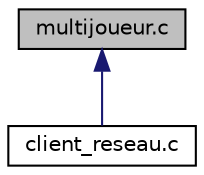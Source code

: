 digraph "multijoueur.c"
{
  edge [fontname="Helvetica",fontsize="10",labelfontname="Helvetica",labelfontsize="10"];
  node [fontname="Helvetica",fontsize="10",shape=record];
  Node1 [label="multijoueur.c",height=0.2,width=0.4,color="black", fillcolor="grey75", style="filled", fontcolor="black"];
  Node1 -> Node2 [dir="back",color="midnightblue",fontsize="10",style="solid"];
  Node2 [label="client_reseau.c",height=0.2,width=0.4,color="black", fillcolor="white", style="filled",URL="$client__reseau_8c.html",tooltip="Fonctions propres au client. "];
}
